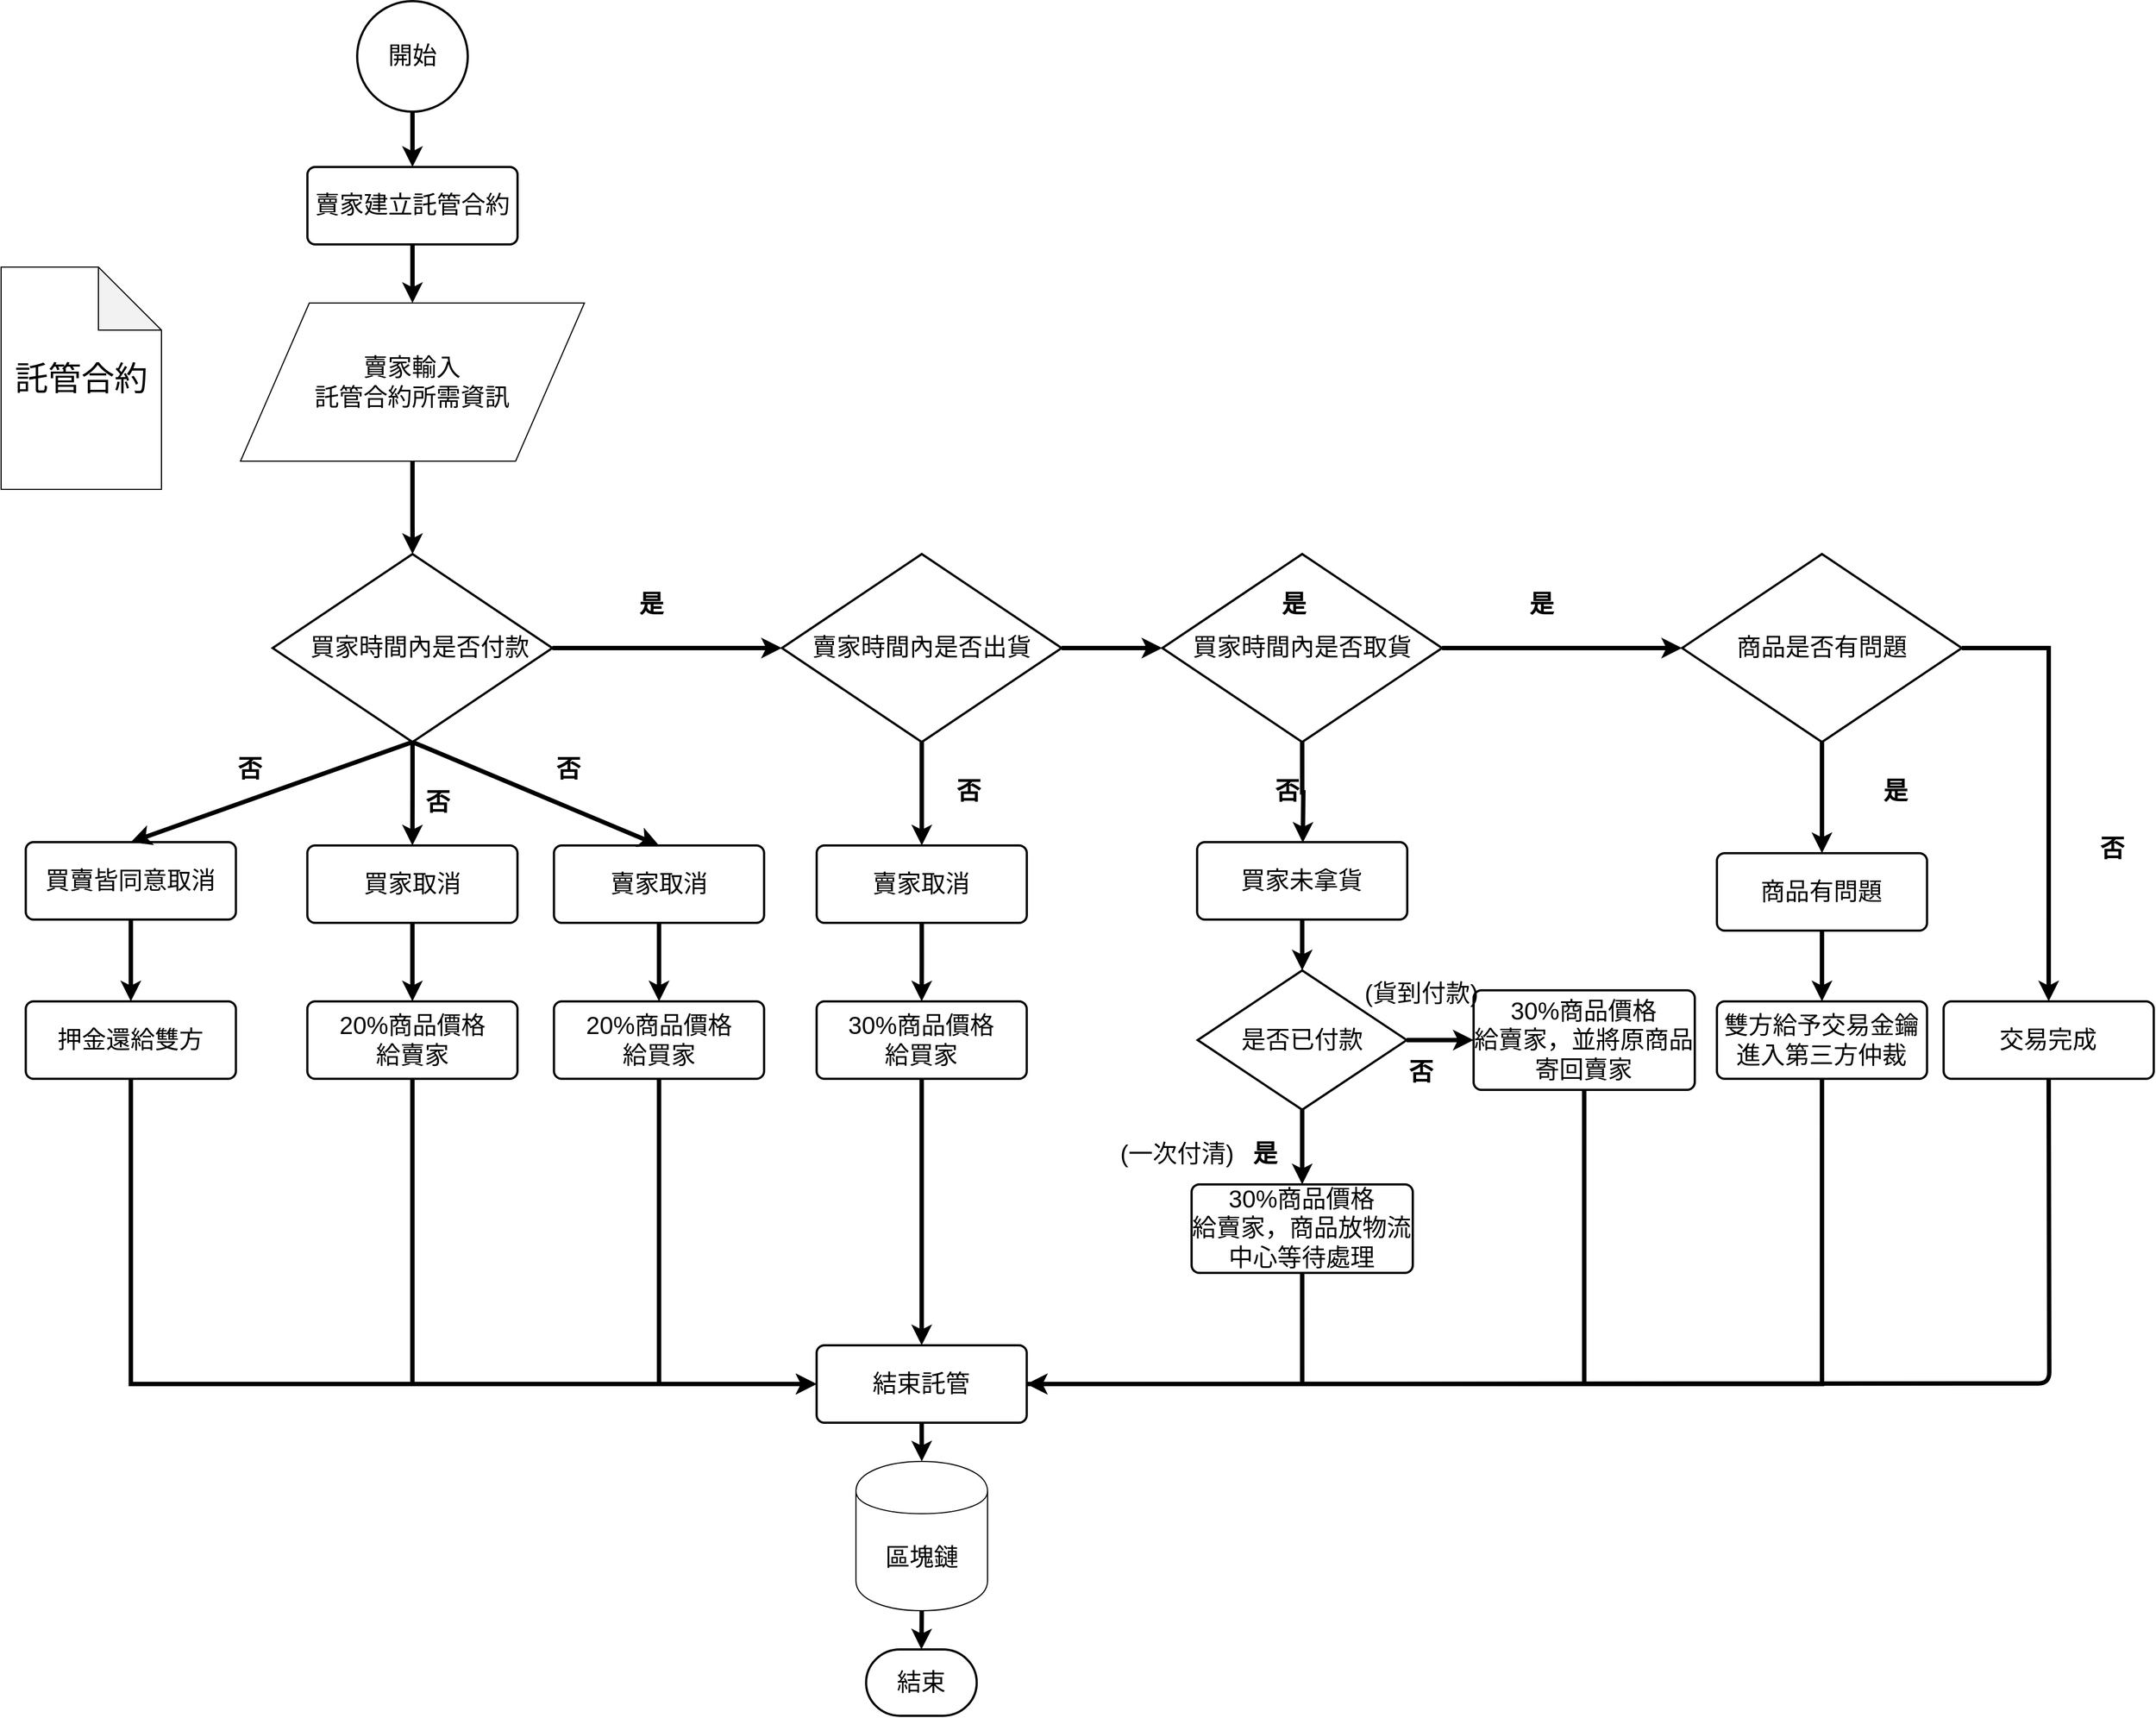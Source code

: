 <mxfile version="10.6.5" type="device"><diagram id="OPW6fjEiCA9qZlS_GyQ-" name="Page-1"><mxGraphModel dx="1443" dy="904" grid="1" gridSize="10" guides="1" tooltips="1" connect="1" arrows="1" fold="1" page="1" pageScale="1" pageWidth="827" pageHeight="1169" math="0" shadow="0"><root><mxCell id="0"/><mxCell id="1" parent="0"/><mxCell id="LkEYL1_UgTHUfIxZEiwW-1" value="&lt;font style=&quot;font-size: 30px&quot;&gt;託管合約&lt;br&gt;&lt;/font&gt;" style="shape=note;whiteSpace=wrap;html=1;backgroundOutline=1;darkOpacity=0.05;size=57;" parent="1" vertex="1"><mxGeometry x="380" y="920.5" width="145" height="201" as="geometry"/></mxCell><mxCell id="LkEYL1_UgTHUfIxZEiwW-2" value="&lt;font style=&quot;font-size: 22px&quot;&gt;開始&lt;/font&gt;" style="strokeWidth=2;html=1;shape=mxgraph.flowchart.start_2;whiteSpace=wrap;align=center;" parent="1" vertex="1"><mxGeometry x="701.967" y="680" width="100" height="100" as="geometry"/></mxCell><mxCell id="LkEYL1_UgTHUfIxZEiwW-3" value="&lt;span&gt;&lt;font style=&quot;font-size: 22px&quot;&gt;賣家建立託管合約&lt;/font&gt;&lt;/span&gt;" style="rounded=1;whiteSpace=wrap;html=1;absoluteArcSize=1;arcSize=14;strokeWidth=2;align=center;" parent="1" vertex="1"><mxGeometry x="656.967" y="830" width="190" height="70" as="geometry"/></mxCell><mxCell id="LkEYL1_UgTHUfIxZEiwW-4" value="結束" style="strokeWidth=2;html=1;shape=mxgraph.flowchart.terminator;whiteSpace=wrap;fontSize=22;align=center;" parent="1" vertex="1"><mxGeometry x="1162.167" y="2170.5" width="100" height="60" as="geometry"/></mxCell><mxCell id="LkEYL1_UgTHUfIxZEiwW-5" style="edgeStyle=orthogonalEdgeStyle;rounded=0;orthogonalLoop=1;jettySize=auto;html=1;exitX=0.5;exitY=1;exitDx=0;exitDy=0;strokeWidth=4;entryX=0.5;entryY=0;entryDx=0;entryDy=0;entryPerimeter=0;" parent="1" source="LkEYL1_UgTHUfIxZEiwW-6" target="LkEYL1_UgTHUfIxZEiwW-16" edge="1"><mxGeometry relative="1" as="geometry"><mxPoint x="820" y="1170" as="targetPoint"/></mxGeometry></mxCell><mxCell id="LkEYL1_UgTHUfIxZEiwW-6" value="&lt;font style=&quot;font-size: 22px&quot;&gt;賣家輸入&lt;br&gt;託管合約所需資訊&lt;br&gt;&lt;/font&gt;" style="shape=parallelogram;perimeter=parallelogramPerimeter;whiteSpace=wrap;html=1;align=center;" parent="1" vertex="1"><mxGeometry x="596.467" y="953.0" width="311" height="143" as="geometry"/></mxCell><mxCell id="LkEYL1_UgTHUfIxZEiwW-7" style="edgeStyle=orthogonalEdgeStyle;rounded=0;orthogonalLoop=1;jettySize=auto;html=1;exitX=0.5;exitY=1;exitDx=0;exitDy=0;entryX=0.5;entryY=0;entryDx=0;entryDy=0;entryPerimeter=0;strokeWidth=4;" parent="1" source="LkEYL1_UgTHUfIxZEiwW-8" target="LkEYL1_UgTHUfIxZEiwW-4" edge="1"><mxGeometry relative="1" as="geometry"/></mxCell><mxCell id="LkEYL1_UgTHUfIxZEiwW-8" value="&lt;font style=&quot;font-size: 22px&quot;&gt;區塊鏈&lt;/font&gt;" style="shape=cylinder;whiteSpace=wrap;html=1;boundedLbl=1;backgroundOutline=1;align=center;" parent="1" vertex="1"><mxGeometry x="1152.967" y="2000.5" width="119" height="135" as="geometry"/></mxCell><mxCell id="LkEYL1_UgTHUfIxZEiwW-9" value="" style="endArrow=classic;html=1;strokeWidth=4;fontSize=4;exitX=0.5;exitY=1;exitDx=0;exitDy=0;exitPerimeter=0;entryX=0.5;entryY=0;entryDx=0;entryDy=0;align=center;" parent="1" source="LkEYL1_UgTHUfIxZEiwW-2" target="LkEYL1_UgTHUfIxZEiwW-3" edge="1"><mxGeometry width="50" height="50" relative="1" as="geometry"><mxPoint x="415.567" y="1380" as="sourcePoint"/><mxPoint x="465.567" y="1330" as="targetPoint"/></mxGeometry></mxCell><mxCell id="LkEYL1_UgTHUfIxZEiwW-10" value="" style="endArrow=classic;html=1;strokeWidth=4;fontSize=22;align=center;exitX=0.5;exitY=1;exitDx=0;exitDy=0;entryX=0.5;entryY=0;entryDx=0;entryDy=0;" parent="1" source="LkEYL1_UgTHUfIxZEiwW-3" target="LkEYL1_UgTHUfIxZEiwW-6" edge="1"><mxGeometry width="50" height="50" relative="1" as="geometry"><mxPoint x="518.067" y="1333.5" as="sourcePoint"/><mxPoint x="568.067" y="1283.5" as="targetPoint"/></mxGeometry></mxCell><mxCell id="LkEYL1_UgTHUfIxZEiwW-11" style="edgeStyle=orthogonalEdgeStyle;rounded=0;orthogonalLoop=1;jettySize=auto;html=1;exitX=0.5;exitY=1;exitDx=0;exitDy=0;entryX=0.5;entryY=0;entryDx=0;entryDy=0;strokeWidth=4;" parent="1" source="LkEYL1_UgTHUfIxZEiwW-12" target="LkEYL1_UgTHUfIxZEiwW-38" edge="1"><mxGeometry relative="1" as="geometry"/></mxCell><mxCell id="LkEYL1_UgTHUfIxZEiwW-12" value="&lt;span&gt;&lt;font style=&quot;font-size: 22px&quot;&gt;賣家取消&lt;br&gt;&lt;/font&gt;&lt;/span&gt;" style="rounded=1;whiteSpace=wrap;html=1;absoluteArcSize=1;arcSize=14;strokeWidth=2;align=center;" parent="1" vertex="1"><mxGeometry x="879.9" y="1443.5" width="190" height="70" as="geometry"/></mxCell><mxCell id="LkEYL1_UgTHUfIxZEiwW-13" style="edgeStyle=orthogonalEdgeStyle;rounded=0;orthogonalLoop=1;jettySize=auto;html=1;strokeWidth=4;exitX=1;exitY=0.5;exitDx=0;exitDy=0;exitPerimeter=0;entryX=0;entryY=0.5;entryDx=0;entryDy=0;entryPerimeter=0;" parent="1" source="LkEYL1_UgTHUfIxZEiwW-16" target="LkEYL1_UgTHUfIxZEiwW-23" edge="1"><mxGeometry relative="1" as="geometry"><mxPoint x="900" y="1260" as="sourcePoint"/><mxPoint x="1080" y="1265" as="targetPoint"/></mxGeometry></mxCell><mxCell id="LkEYL1_UgTHUfIxZEiwW-15" style="edgeStyle=orthogonalEdgeStyle;rounded=0;orthogonalLoop=1;jettySize=auto;html=1;entryX=0.5;entryY=0;entryDx=0;entryDy=0;strokeWidth=4;exitX=0.5;exitY=1;exitDx=0;exitDy=0;exitPerimeter=0;" parent="1" source="LkEYL1_UgTHUfIxZEiwW-16" target="LkEYL1_UgTHUfIxZEiwW-32" edge="1"><mxGeometry relative="1" as="geometry"><mxPoint x="700" y="1380" as="sourcePoint"/></mxGeometry></mxCell><mxCell id="LkEYL1_UgTHUfIxZEiwW-16" value="&lt;font style=&quot;font-size: 22px&quot;&gt;&amp;nbsp; 買家時間內是否付款&lt;/font&gt;" style="strokeWidth=2;html=1;shape=mxgraph.flowchart.decision;whiteSpace=wrap;fontSize=22;align=center;" parent="1" vertex="1"><mxGeometry x="625.5" y="1180" width="253" height="170" as="geometry"/></mxCell><mxCell id="LkEYL1_UgTHUfIxZEiwW-17" style="edgeStyle=orthogonalEdgeStyle;rounded=0;orthogonalLoop=1;jettySize=auto;html=1;exitX=0.5;exitY=1;exitDx=0;exitDy=0;strokeWidth=4;" parent="1" source="LkEYL1_UgTHUfIxZEiwW-18" target="LkEYL1_UgTHUfIxZEiwW-42" edge="1"><mxGeometry relative="1" as="geometry"/></mxCell><mxCell id="LkEYL1_UgTHUfIxZEiwW-18" value="&lt;span&gt;&lt;font style=&quot;font-size: 22px&quot;&gt;賣家取消&lt;br&gt;&lt;/font&gt;&lt;/span&gt;" style="rounded=1;whiteSpace=wrap;html=1;absoluteArcSize=1;arcSize=14;strokeWidth=2;align=center;" parent="1" vertex="1"><mxGeometry x="1117.467" y="1443.5" width="190" height="70" as="geometry"/></mxCell><mxCell id="LkEYL1_UgTHUfIxZEiwW-19" style="edgeStyle=orthogonalEdgeStyle;rounded=0;orthogonalLoop=1;jettySize=auto;html=1;exitX=0.5;exitY=1;exitDx=0;exitDy=0;entryX=0.5;entryY=0;entryDx=0;entryDy=0;entryPerimeter=0;strokeWidth=4;" parent="1" source="LkEYL1_UgTHUfIxZEiwW-20" target="LkEYL1_UgTHUfIxZEiwW-45" edge="1"><mxGeometry relative="1" as="geometry"/></mxCell><mxCell id="LkEYL1_UgTHUfIxZEiwW-20" value="&lt;span&gt;&lt;font style=&quot;font-size: 22px&quot;&gt;買家未拿貨&lt;/font&gt;&lt;/span&gt;&lt;span&gt;&lt;font&gt;&lt;br&gt;&lt;/font&gt;&lt;/span&gt;" style="rounded=1;whiteSpace=wrap;html=1;absoluteArcSize=1;arcSize=14;strokeWidth=2;align=center;" parent="1" vertex="1"><mxGeometry x="1461.467" y="1440.5" width="190" height="70" as="geometry"/></mxCell><mxCell id="LkEYL1_UgTHUfIxZEiwW-21" style="edgeStyle=orthogonalEdgeStyle;rounded=0;orthogonalLoop=1;jettySize=auto;html=1;entryX=0;entryY=0.5;entryDx=0;entryDy=0;entryPerimeter=0;strokeWidth=4;exitX=1;exitY=0.5;exitDx=0;exitDy=0;exitPerimeter=0;" parent="1" source="LkEYL1_UgTHUfIxZEiwW-23" target="LkEYL1_UgTHUfIxZEiwW-26" edge="1"><mxGeometry relative="1" as="geometry"><mxPoint x="1307" y="1330" as="sourcePoint"/></mxGeometry></mxCell><mxCell id="LkEYL1_UgTHUfIxZEiwW-22" style="edgeStyle=orthogonalEdgeStyle;rounded=0;orthogonalLoop=1;jettySize=auto;html=1;strokeWidth=4;exitX=0.5;exitY=1;exitDx=0;exitDy=0;exitPerimeter=0;" parent="1" source="LkEYL1_UgTHUfIxZEiwW-23" target="LkEYL1_UgTHUfIxZEiwW-18" edge="1"><mxGeometry relative="1" as="geometry"><mxPoint x="1150" y="1380" as="sourcePoint"/></mxGeometry></mxCell><mxCell id="LkEYL1_UgTHUfIxZEiwW-23" value="&lt;font style=&quot;font-size: 22px&quot;&gt;賣家時間內是否出貨&lt;/font&gt;" style="strokeWidth=2;html=1;shape=mxgraph.flowchart.decision;whiteSpace=wrap;fontSize=22;align=center;" parent="1" vertex="1"><mxGeometry x="1086" y="1180" width="253" height="170" as="geometry"/></mxCell><mxCell id="LkEYL1_UgTHUfIxZEiwW-24" style="edgeStyle=orthogonalEdgeStyle;rounded=0;orthogonalLoop=1;jettySize=auto;html=1;strokeWidth=4;" parent="1" source="LkEYL1_UgTHUfIxZEiwW-26" target="LkEYL1_UgTHUfIxZEiwW-30" edge="1"><mxGeometry relative="1" as="geometry"/></mxCell><mxCell id="LkEYL1_UgTHUfIxZEiwW-25" style="edgeStyle=orthogonalEdgeStyle;rounded=0;orthogonalLoop=1;jettySize=auto;html=1;exitX=0.5;exitY=1;exitDx=0;exitDy=0;exitPerimeter=0;strokeWidth=4;" parent="1" source="LkEYL1_UgTHUfIxZEiwW-26" edge="1"><mxGeometry relative="1" as="geometry"><mxPoint x="1557" y="1441" as="targetPoint"/></mxGeometry></mxCell><mxCell id="LkEYL1_UgTHUfIxZEiwW-26" value="&lt;font style=&quot;font-size: 22px&quot;&gt;買家時間內是否取貨&lt;/font&gt;" style="strokeWidth=2;html=1;shape=mxgraph.flowchart.decision;whiteSpace=wrap;fontSize=22;align=center;" parent="1" vertex="1"><mxGeometry x="1429.967" y="1180" width="253" height="170" as="geometry"/></mxCell><mxCell id="LkEYL1_UgTHUfIxZEiwW-27" style="edgeStyle=orthogonalEdgeStyle;rounded=0;orthogonalLoop=1;jettySize=auto;html=1;exitX=0.5;exitY=1;exitDx=0;exitDy=0;strokeWidth=4;" parent="1" source="LkEYL1_UgTHUfIxZEiwW-28" target="LkEYL1_UgTHUfIxZEiwW-34" edge="1"><mxGeometry relative="1" as="geometry"/></mxCell><mxCell id="LkEYL1_UgTHUfIxZEiwW-28" value="&lt;span&gt;&lt;font style=&quot;font-size: 22px&quot;&gt;買賣皆同意取消&lt;br&gt;&lt;/font&gt;&lt;/span&gt;" style="rounded=1;whiteSpace=wrap;html=1;absoluteArcSize=1;arcSize=14;strokeWidth=2;align=center;" parent="1" vertex="1"><mxGeometry x="402.3" y="1440.5" width="190" height="70" as="geometry"/></mxCell><mxCell id="LkEYL1_UgTHUfIxZEiwW-29" style="edgeStyle=orthogonalEdgeStyle;rounded=0;orthogonalLoop=1;jettySize=auto;html=1;exitX=0.5;exitY=1;exitDx=0;exitDy=0;exitPerimeter=0;entryX=0.5;entryY=0;entryDx=0;entryDy=0;strokeWidth=4;" parent="1" source="LkEYL1_UgTHUfIxZEiwW-30" target="LkEYL1_UgTHUfIxZEiwW-51" edge="1"><mxGeometry relative="1" as="geometry"/></mxCell><mxCell id="3c-lbYyTna0urLx8Y9x1-10" style="edgeStyle=orthogonalEdgeStyle;rounded=0;orthogonalLoop=1;jettySize=auto;html=1;exitX=1;exitY=0.5;exitDx=0;exitDy=0;exitPerimeter=0;entryX=0.5;entryY=0;entryDx=0;entryDy=0;strokeWidth=4;" edge="1" parent="1" source="LkEYL1_UgTHUfIxZEiwW-30" target="LkEYL1_UgTHUfIxZEiwW-65"><mxGeometry relative="1" as="geometry"/></mxCell><mxCell id="LkEYL1_UgTHUfIxZEiwW-30" value="商品是否有問題" style="strokeWidth=2;html=1;shape=mxgraph.flowchart.decision;whiteSpace=wrap;fontSize=22;align=center;" parent="1" vertex="1"><mxGeometry x="1899.967" y="1180" width="253" height="170" as="geometry"/></mxCell><mxCell id="LkEYL1_UgTHUfIxZEiwW-31" style="edgeStyle=orthogonalEdgeStyle;rounded=0;orthogonalLoop=1;jettySize=auto;html=1;exitX=0.5;exitY=1;exitDx=0;exitDy=0;entryX=0.5;entryY=0;entryDx=0;entryDy=0;strokeWidth=4;" parent="1" source="LkEYL1_UgTHUfIxZEiwW-32" target="LkEYL1_UgTHUfIxZEiwW-36" edge="1"><mxGeometry relative="1" as="geometry"/></mxCell><mxCell id="LkEYL1_UgTHUfIxZEiwW-32" value="&lt;span&gt;&lt;font style=&quot;font-size: 22px&quot;&gt;買家取消&lt;br&gt;&lt;/font&gt;&lt;/span&gt;" style="rounded=1;whiteSpace=wrap;html=1;absoluteArcSize=1;arcSize=14;strokeWidth=2;align=center;" parent="1" vertex="1"><mxGeometry x="656.9" y="1443.5" width="190" height="70" as="geometry"/></mxCell><mxCell id="LkEYL1_UgTHUfIxZEiwW-33" style="edgeStyle=orthogonalEdgeStyle;rounded=0;orthogonalLoop=1;jettySize=auto;html=1;exitX=0.5;exitY=1;exitDx=0;exitDy=0;entryX=0;entryY=0.5;entryDx=0;entryDy=0;strokeWidth=4;" parent="1" source="LkEYL1_UgTHUfIxZEiwW-34" target="LkEYL1_UgTHUfIxZEiwW-40" edge="1"><mxGeometry relative="1" as="geometry"/></mxCell><mxCell id="LkEYL1_UgTHUfIxZEiwW-34" value="&lt;span&gt;&lt;font style=&quot;font-size: 22px&quot;&gt;押金還給雙方&lt;br&gt;&lt;/font&gt;&lt;/span&gt;" style="rounded=1;whiteSpace=wrap;html=1;absoluteArcSize=1;arcSize=14;strokeWidth=2;align=center;" parent="1" vertex="1"><mxGeometry x="402.3" y="1584.5" width="190" height="70" as="geometry"/></mxCell><mxCell id="LkEYL1_UgTHUfIxZEiwW-35" style="edgeStyle=orthogonalEdgeStyle;rounded=0;orthogonalLoop=1;jettySize=auto;html=1;exitX=0.5;exitY=1;exitDx=0;exitDy=0;entryX=0;entryY=0.5;entryDx=0;entryDy=0;strokeWidth=4;" parent="1" source="LkEYL1_UgTHUfIxZEiwW-36" target="LkEYL1_UgTHUfIxZEiwW-40" edge="1"><mxGeometry relative="1" as="geometry"/></mxCell><mxCell id="LkEYL1_UgTHUfIxZEiwW-36" value="&lt;span&gt;&lt;font style=&quot;font-size: 22px&quot;&gt;20%商品價格&lt;br&gt;給賣家&lt;br&gt;&lt;/font&gt;&lt;/span&gt;" style="rounded=1;whiteSpace=wrap;html=1;absoluteArcSize=1;arcSize=14;strokeWidth=2;align=center;" parent="1" vertex="1"><mxGeometry x="656.9" y="1584.5" width="190" height="70" as="geometry"/></mxCell><mxCell id="LkEYL1_UgTHUfIxZEiwW-37" style="edgeStyle=orthogonalEdgeStyle;rounded=0;orthogonalLoop=1;jettySize=auto;html=1;exitX=0.5;exitY=1;exitDx=0;exitDy=0;entryX=0;entryY=0.5;entryDx=0;entryDy=0;strokeWidth=4;" parent="1" source="LkEYL1_UgTHUfIxZEiwW-38" target="LkEYL1_UgTHUfIxZEiwW-40" edge="1"><mxGeometry relative="1" as="geometry"/></mxCell><mxCell id="LkEYL1_UgTHUfIxZEiwW-38" value="&lt;font style=&quot;font-size: 22px&quot;&gt;&lt;span&gt;20%商品價格&lt;/span&gt;&lt;br&gt;&lt;span&gt;給買家&lt;/span&gt;&lt;/font&gt;&lt;span&gt;&lt;font&gt;&lt;br&gt;&lt;/font&gt;&lt;/span&gt;" style="rounded=1;whiteSpace=wrap;html=1;absoluteArcSize=1;arcSize=14;strokeWidth=2;align=center;" parent="1" vertex="1"><mxGeometry x="879.9" y="1584.5" width="190" height="70" as="geometry"/></mxCell><mxCell id="LkEYL1_UgTHUfIxZEiwW-39" style="edgeStyle=orthogonalEdgeStyle;rounded=0;orthogonalLoop=1;jettySize=auto;html=1;exitX=0.5;exitY=1;exitDx=0;exitDy=0;entryX=0.5;entryY=0;entryDx=0;entryDy=0;strokeWidth=4;" parent="1" source="LkEYL1_UgTHUfIxZEiwW-40" target="LkEYL1_UgTHUfIxZEiwW-8" edge="1"><mxGeometry relative="1" as="geometry"/></mxCell><mxCell id="LkEYL1_UgTHUfIxZEiwW-40" value="&lt;span&gt;&lt;font&gt;&lt;span style=&quot;font-size: 22px&quot;&gt;結束託管&lt;/span&gt;&lt;br&gt;&lt;/font&gt;&lt;/span&gt;" style="rounded=1;whiteSpace=wrap;html=1;absoluteArcSize=1;arcSize=14;strokeWidth=2;align=center;" parent="1" vertex="1"><mxGeometry x="1117.4" y="1895.5" width="190" height="70" as="geometry"/></mxCell><mxCell id="LkEYL1_UgTHUfIxZEiwW-41" style="edgeStyle=orthogonalEdgeStyle;rounded=0;orthogonalLoop=1;jettySize=auto;html=1;exitX=0.5;exitY=1;exitDx=0;exitDy=0;entryX=0.5;entryY=0;entryDx=0;entryDy=0;strokeWidth=4;" parent="1" source="LkEYL1_UgTHUfIxZEiwW-42" target="LkEYL1_UgTHUfIxZEiwW-40" edge="1"><mxGeometry relative="1" as="geometry"/></mxCell><mxCell id="LkEYL1_UgTHUfIxZEiwW-42" value="&lt;font style=&quot;font-size: 22px&quot;&gt;&lt;span&gt;30%商品價格&lt;/span&gt;&lt;br&gt;&lt;span&gt;給買家&lt;/span&gt;&lt;/font&gt;&lt;span&gt;&lt;font&gt;&lt;br&gt;&lt;/font&gt;&lt;/span&gt;" style="rounded=1;whiteSpace=wrap;html=1;absoluteArcSize=1;arcSize=14;strokeWidth=2;align=center;" parent="1" vertex="1"><mxGeometry x="1117.4" y="1584.5" width="190" height="70" as="geometry"/></mxCell><mxCell id="3c-lbYyTna0urLx8Y9x1-5" style="edgeStyle=orthogonalEdgeStyle;rounded=0;orthogonalLoop=1;jettySize=auto;html=1;exitX=0.5;exitY=1;exitDx=0;exitDy=0;exitPerimeter=0;entryX=0.5;entryY=0;entryDx=0;entryDy=0;strokeWidth=4;" edge="1" parent="1" source="LkEYL1_UgTHUfIxZEiwW-45" target="LkEYL1_UgTHUfIxZEiwW-47"><mxGeometry relative="1" as="geometry"/></mxCell><mxCell id="3c-lbYyTna0urLx8Y9x1-11" style="edgeStyle=orthogonalEdgeStyle;rounded=0;orthogonalLoop=1;jettySize=auto;html=1;exitX=1;exitY=0.5;exitDx=0;exitDy=0;exitPerimeter=0;entryX=0;entryY=0.5;entryDx=0;entryDy=0;strokeWidth=4;" edge="1" parent="1" source="LkEYL1_UgTHUfIxZEiwW-45" target="LkEYL1_UgTHUfIxZEiwW-49"><mxGeometry relative="1" as="geometry"/></mxCell><mxCell id="LkEYL1_UgTHUfIxZEiwW-45" value="是否已付款" style="strokeWidth=2;html=1;shape=mxgraph.flowchart.decision;whiteSpace=wrap;fontSize=22;align=center;" parent="1" vertex="1"><mxGeometry x="1461.967" y="1556.5" width="189" height="126" as="geometry"/></mxCell><mxCell id="LkEYL1_UgTHUfIxZEiwW-46" style="edgeStyle=orthogonalEdgeStyle;rounded=0;orthogonalLoop=1;jettySize=auto;html=1;exitX=0.5;exitY=1;exitDx=0;exitDy=0;entryX=1;entryY=0.5;entryDx=0;entryDy=0;strokeWidth=4;" parent="1" source="LkEYL1_UgTHUfIxZEiwW-47" target="LkEYL1_UgTHUfIxZEiwW-40" edge="1"><mxGeometry relative="1" as="geometry"/></mxCell><mxCell id="LkEYL1_UgTHUfIxZEiwW-47" value="&lt;font style=&quot;font-size: 22px&quot;&gt;&lt;span&gt;30%商品價格&lt;/span&gt;&lt;br&gt;&lt;span&gt;給賣家，商品放物流中心等待處理&lt;/span&gt;&lt;/font&gt;&lt;span&gt;&lt;font&gt;&lt;br&gt;&lt;/font&gt;&lt;/span&gt;" style="rounded=1;whiteSpace=wrap;html=1;absoluteArcSize=1;arcSize=14;strokeWidth=2;align=center;" parent="1" vertex="1"><mxGeometry x="1456.467" y="1750" width="200" height="80" as="geometry"/></mxCell><mxCell id="LkEYL1_UgTHUfIxZEiwW-48" style="edgeStyle=orthogonalEdgeStyle;rounded=0;orthogonalLoop=1;jettySize=auto;html=1;exitX=0.5;exitY=1;exitDx=0;exitDy=0;entryX=1;entryY=0.5;entryDx=0;entryDy=0;strokeWidth=4;" parent="1" source="LkEYL1_UgTHUfIxZEiwW-49" target="LkEYL1_UgTHUfIxZEiwW-40" edge="1"><mxGeometry relative="1" as="geometry"/></mxCell><mxCell id="LkEYL1_UgTHUfIxZEiwW-49" value="&lt;font style=&quot;font-size: 22px&quot;&gt;&lt;span&gt;30%商品價格&lt;/span&gt;&lt;br&gt;&lt;span&gt;給賣家，並將原商品寄回賣家&lt;/span&gt;&lt;/font&gt;&lt;span&gt;&lt;font&gt;&lt;br&gt;&lt;/font&gt;&lt;/span&gt;" style="rounded=1;whiteSpace=wrap;html=1;absoluteArcSize=1;arcSize=14;strokeWidth=2;align=center;" parent="1" vertex="1"><mxGeometry x="1711.467" y="1574.5" width="200" height="90" as="geometry"/></mxCell><mxCell id="3c-lbYyTna0urLx8Y9x1-9" style="edgeStyle=orthogonalEdgeStyle;rounded=0;orthogonalLoop=1;jettySize=auto;html=1;exitX=0.5;exitY=1;exitDx=0;exitDy=0;entryX=0.5;entryY=0;entryDx=0;entryDy=0;strokeWidth=4;" edge="1" parent="1" source="LkEYL1_UgTHUfIxZEiwW-51" target="LkEYL1_UgTHUfIxZEiwW-53"><mxGeometry relative="1" as="geometry"/></mxCell><mxCell id="LkEYL1_UgTHUfIxZEiwW-51" value="&lt;span&gt;&lt;font style=&quot;font-size: 22px&quot;&gt;商品有問題&lt;/font&gt;&lt;/span&gt;&lt;span&gt;&lt;font&gt;&lt;br&gt;&lt;/font&gt;&lt;/span&gt;" style="rounded=1;whiteSpace=wrap;html=1;absoluteArcSize=1;arcSize=14;strokeWidth=2;align=center;" parent="1" vertex="1"><mxGeometry x="1931.467" y="1450.5" width="190" height="70" as="geometry"/></mxCell><mxCell id="LkEYL1_UgTHUfIxZEiwW-52" style="edgeStyle=orthogonalEdgeStyle;rounded=0;orthogonalLoop=1;jettySize=auto;html=1;exitX=0.5;exitY=1;exitDx=0;exitDy=0;entryX=1;entryY=0.5;entryDx=0;entryDy=0;strokeWidth=4;" parent="1" source="LkEYL1_UgTHUfIxZEiwW-53" target="LkEYL1_UgTHUfIxZEiwW-40" edge="1"><mxGeometry relative="1" as="geometry"/></mxCell><mxCell id="LkEYL1_UgTHUfIxZEiwW-53" value="&lt;span&gt;&lt;font style=&quot;font-size: 22px&quot;&gt;雙方給予交易金鑰&lt;br&gt;進入第三方仲裁&lt;/font&gt;&lt;/span&gt;&lt;span&gt;&lt;font&gt;&lt;br&gt;&lt;/font&gt;&lt;/span&gt;" style="rounded=1;whiteSpace=wrap;html=1;absoluteArcSize=1;arcSize=14;strokeWidth=2;align=center;" parent="1" vertex="1"><mxGeometry x="1931.467" y="1584.5" width="190" height="70" as="geometry"/></mxCell><mxCell id="LkEYL1_UgTHUfIxZEiwW-54" value="" style="endArrow=classic;html=1;strokeWidth=4;entryX=0.5;entryY=0;entryDx=0;entryDy=0;exitX=0.5;exitY=1;exitDx=0;exitDy=0;exitPerimeter=0;" parent="1" source="LkEYL1_UgTHUfIxZEiwW-16" target="LkEYL1_UgTHUfIxZEiwW-12" edge="1"><mxGeometry width="50" height="50" relative="1" as="geometry"><mxPoint x="880" y="1340" as="sourcePoint"/><mxPoint x="946.4" y="1790.0" as="targetPoint"/></mxGeometry></mxCell><mxCell id="LkEYL1_UgTHUfIxZEiwW-55" value="" style="endArrow=classic;html=1;strokeWidth=4;entryX=0.5;entryY=0;entryDx=0;entryDy=0;exitX=0.5;exitY=1;exitDx=0;exitDy=0;exitPerimeter=0;" parent="1" source="LkEYL1_UgTHUfIxZEiwW-16" target="LkEYL1_UgTHUfIxZEiwW-28" edge="1"><mxGeometry width="50" height="50" relative="1" as="geometry"><mxPoint x="640" y="1340" as="sourcePoint"/><mxPoint x="616.4" y="1920.0" as="targetPoint"/></mxGeometry></mxCell><mxCell id="LkEYL1_UgTHUfIxZEiwW-56" value="&lt;font style=&quot;font-size: 22px&quot;&gt;&lt;b&gt;是&lt;/b&gt;&lt;/font&gt;" style="text;html=1;resizable=0;points=[];autosize=1;align=left;verticalAlign=top;spacingTop=-4;" parent="1" vertex="1"><mxGeometry x="1509.967" y="1706.5" width="40" height="20" as="geometry"/></mxCell><mxCell id="LkEYL1_UgTHUfIxZEiwW-57" value="&lt;font style=&quot;font-size: 22px&quot;&gt;&lt;b&gt;否&lt;/b&gt;&lt;/font&gt;" style="text;html=1;resizable=0;points=[];autosize=1;align=left;verticalAlign=top;spacingTop=-4;" parent="1" vertex="1"><mxGeometry x="1651.4" y="1632.5" width="40" height="20" as="geometry"/></mxCell><mxCell id="LkEYL1_UgTHUfIxZEiwW-58" value="&lt;font style=&quot;font-size: 22px&quot;&gt;(貨到付款)&lt;/font&gt;" style="text;html=1;resizable=0;points=[];autosize=1;align=left;verticalAlign=top;spacingTop=-4;" parent="1" vertex="1"><mxGeometry x="1611.4" y="1561.5" width="120" height="20" as="geometry"/></mxCell><mxCell id="LkEYL1_UgTHUfIxZEiwW-59" value="&lt;font style=&quot;font-size: 22px&quot;&gt;(一次付清)&lt;/font&gt;" style="text;html=1;resizable=0;points=[];autosize=1;align=left;verticalAlign=top;spacingTop=-4;" parent="1" vertex="1"><mxGeometry x="1389.9" y="1706.5" width="120" height="20" as="geometry"/></mxCell><mxCell id="LkEYL1_UgTHUfIxZEiwW-60" value="&lt;font size=&quot;1&quot;&gt;&lt;b style=&quot;font-size: 22px&quot;&gt;是&lt;/b&gt;&lt;/font&gt;" style="text;html=1;resizable=0;points=[];autosize=1;align=left;verticalAlign=top;spacingTop=-4;" parent="1" vertex="1"><mxGeometry x="954.9" y="1210.0" width="40" height="20" as="geometry"/></mxCell><mxCell id="LkEYL1_UgTHUfIxZEiwW-61" value="&lt;font size=&quot;1&quot;&gt;&lt;b style=&quot;font-size: 22px&quot;&gt;是&lt;/b&gt;&lt;/font&gt;" style="text;html=1;resizable=0;points=[];autosize=1;align=left;verticalAlign=top;spacingTop=-4;" parent="1" vertex="1"><mxGeometry x="1536.467" y="1210.0" width="40" height="20" as="geometry"/></mxCell><mxCell id="LkEYL1_UgTHUfIxZEiwW-62" value="&lt;b&gt;&lt;font style=&quot;font-size: 22px&quot;&gt;是&lt;/font&gt;&lt;/b&gt;" style="text;html=1;resizable=0;points=[];autosize=1;align=left;verticalAlign=top;spacingTop=-4;" parent="1" vertex="1"><mxGeometry x="1759.9" y="1210.0" width="40" height="20" as="geometry"/></mxCell><mxCell id="LkEYL1_UgTHUfIxZEiwW-63" value="&lt;font size=&quot;1&quot;&gt;&lt;b style=&quot;font-size: 22px&quot;&gt;是&lt;/b&gt;&lt;/font&gt;" style="text;html=1;resizable=0;points=[];autosize=1;align=left;verticalAlign=top;spacingTop=-4;" parent="1" vertex="1"><mxGeometry x="2079.9" y="1379.0" width="40" height="20" as="geometry"/></mxCell><mxCell id="LkEYL1_UgTHUfIxZEiwW-65" value="&lt;span&gt;&lt;font&gt;&lt;span style=&quot;font-size: 22px&quot;&gt;交易完成&lt;/span&gt;&lt;br&gt;&lt;/font&gt;&lt;/span&gt;" style="rounded=1;whiteSpace=wrap;html=1;absoluteArcSize=1;arcSize=14;strokeWidth=2;align=center;" parent="1" vertex="1"><mxGeometry x="2136.467" y="1584.5" width="190" height="70" as="geometry"/></mxCell><mxCell id="LkEYL1_UgTHUfIxZEiwW-66" value="&lt;b&gt;&lt;font style=&quot;font-size: 22px&quot;&gt;否&lt;/font&gt;&lt;/b&gt;" style="text;html=1;resizable=0;points=[];autosize=1;align=left;verticalAlign=top;spacingTop=-4;" parent="1" vertex="1"><mxGeometry x="2276.4" y="1430.5" width="40" height="20" as="geometry"/></mxCell><mxCell id="LkEYL1_UgTHUfIxZEiwW-74" value="&lt;b&gt;&lt;font style=&quot;font-size: 22px&quot;&gt;否&lt;/font&gt;&lt;/b&gt;" style="text;html=1;resizable=0;points=[];autosize=1;align=left;verticalAlign=top;spacingTop=-4;" parent="1" vertex="1"><mxGeometry x="1529.967" y="1379.0" width="40" height="20" as="geometry"/></mxCell><mxCell id="LkEYL1_UgTHUfIxZEiwW-75" value="&lt;b&gt;&lt;font style=&quot;font-size: 22px&quot;&gt;否&lt;/font&gt;&lt;/b&gt;" style="text;html=1;resizable=0;points=[];autosize=1;align=left;verticalAlign=top;spacingTop=-4;" parent="1" vertex="1"><mxGeometry x="1242.4" y="1379.0" width="40" height="20" as="geometry"/></mxCell><mxCell id="LkEYL1_UgTHUfIxZEiwW-76" value="&lt;b&gt;&lt;font style=&quot;font-size: 22px&quot;&gt;否&lt;/font&gt;&lt;/b&gt;" style="text;html=1;resizable=0;points=[];autosize=1;align=left;verticalAlign=top;spacingTop=-4;" parent="1" vertex="1"><mxGeometry x="879.9" y="1359.0" width="40" height="20" as="geometry"/></mxCell><mxCell id="LkEYL1_UgTHUfIxZEiwW-77" value="&lt;b&gt;&lt;font style=&quot;font-size: 22px&quot;&gt;否&lt;/font&gt;&lt;/b&gt;" style="text;html=1;resizable=0;points=[];autosize=1;align=left;verticalAlign=top;spacingTop=-4;" parent="1" vertex="1"><mxGeometry x="761.9" y="1389.0" width="40" height="20" as="geometry"/></mxCell><mxCell id="LkEYL1_UgTHUfIxZEiwW-78" value="&lt;b&gt;&lt;font style=&quot;font-size: 22px&quot;&gt;否&lt;/font&gt;&lt;/b&gt;" style="text;html=1;resizable=0;points=[];autosize=1;align=left;verticalAlign=top;spacingTop=-4;" parent="1" vertex="1"><mxGeometry x="592.4" y="1359.0" width="40" height="20" as="geometry"/></mxCell><mxCell id="LkEYL1_UgTHUfIxZEiwW-80" value="" style="endArrow=none;html=1;entryX=0.5;entryY=1;entryDx=0;entryDy=0;strokeWidth=4;exitX=1;exitY=0.5;exitDx=0;exitDy=0;" parent="1" source="LkEYL1_UgTHUfIxZEiwW-40" target="LkEYL1_UgTHUfIxZEiwW-65" edge="1"><mxGeometry width="50" height="50" relative="1" as="geometry"><mxPoint x="2020" y="1930" as="sourcePoint"/><mxPoint x="580" y="2250" as="targetPoint"/><Array as="points"><mxPoint x="2232" y="1930"/></Array></mxGeometry></mxCell></root></mxGraphModel></diagram></mxfile>